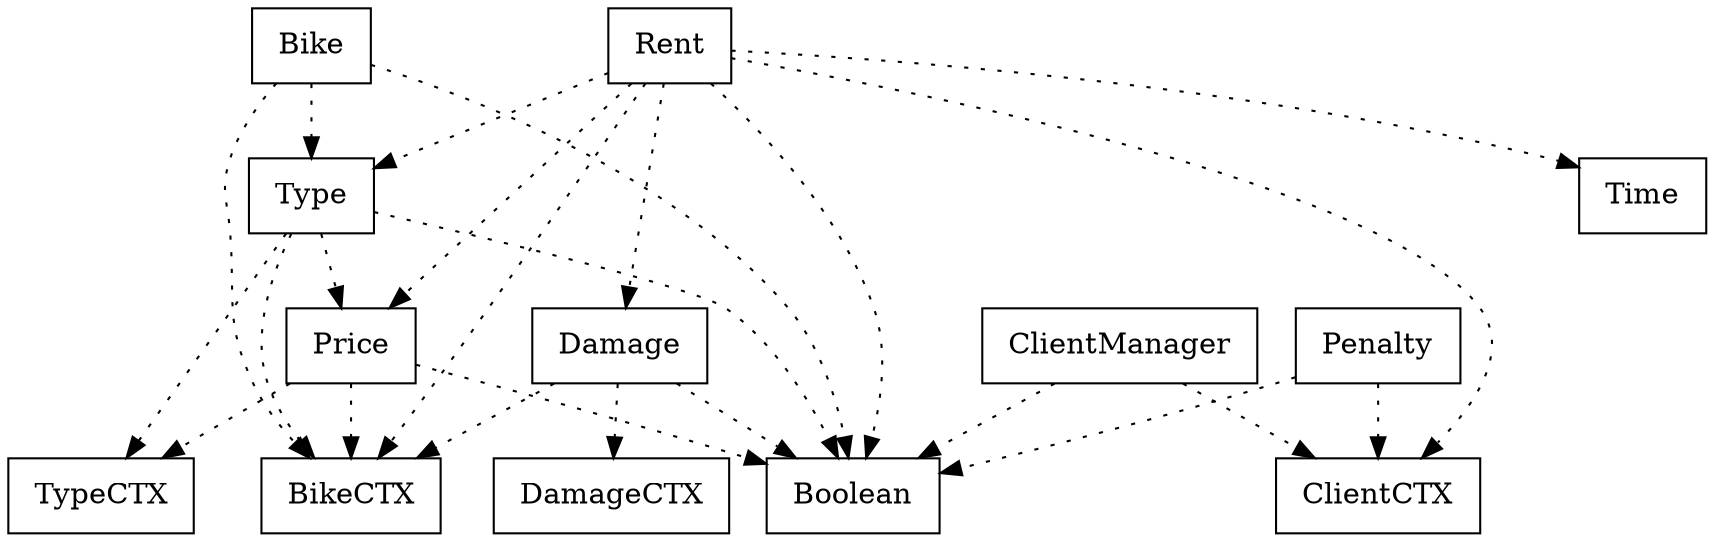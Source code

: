 digraph {
Bike [ label=" Bike " shape= box ]
BikeCTX [ label=" BikeCTX " shape= box ]
Boolean [ label=" Boolean " shape= box ]
ClientCTX [ label=" ClientCTX " shape= box ]
ClientManager [ label=" ClientManager " shape= box ]
Damage [ label=" Damage " shape= box ]
DamageCTX [ label=" DamageCTX " shape= box ]
Penalty [ label=" Penalty " shape= box ]
Price [ label=" Price " shape= box ]
Rent [ label=" Rent " shape= box ]
Time [ label=" Time " shape= box ]
Type [ label=" Type " shape= box ]
TypeCTX [ label=" TypeCTX " shape= box ]

"Bike" -> "Boolean" [style= dotted ]
"Bike" -> "BikeCTX" [style= dotted ]
"Bike" -> "Type" [style= dotted ]
"ClientManager" -> "ClientCTX" [style= dotted ]
"ClientManager" -> "Boolean" [style= dotted ]
"Damage" -> "DamageCTX" [style= dotted ]
"Damage" -> "BikeCTX" [style= dotted ]
"Damage" -> "Boolean" [style= dotted ]
"Penalty" -> "Boolean" [style= dotted ]
"Penalty" -> "ClientCTX" [style= dotted ]
"Price" -> "TypeCTX" [style= dotted ]
"Price" -> "Boolean" [style= dotted ]
"Price" -> "BikeCTX" [style= dotted ]
"Rent" -> "Boolean" [style= dotted ]
"Rent" -> "Type" [style= dotted ]
"Rent" -> "Time" [style= dotted ]
"Rent" -> "Price" [style= dotted ]
"Rent" -> "Damage" [style= dotted ]
"Rent" -> "ClientCTX" [style= dotted ]
"Rent" -> "BikeCTX" [style= dotted ]
"Type" -> "Boolean" [style= dotted ]
"Type" -> "BikeCTX" [style= dotted ]
"Type" -> "TypeCTX" [style= dotted ]
"Type" -> "Price" [style= dotted ]
}
